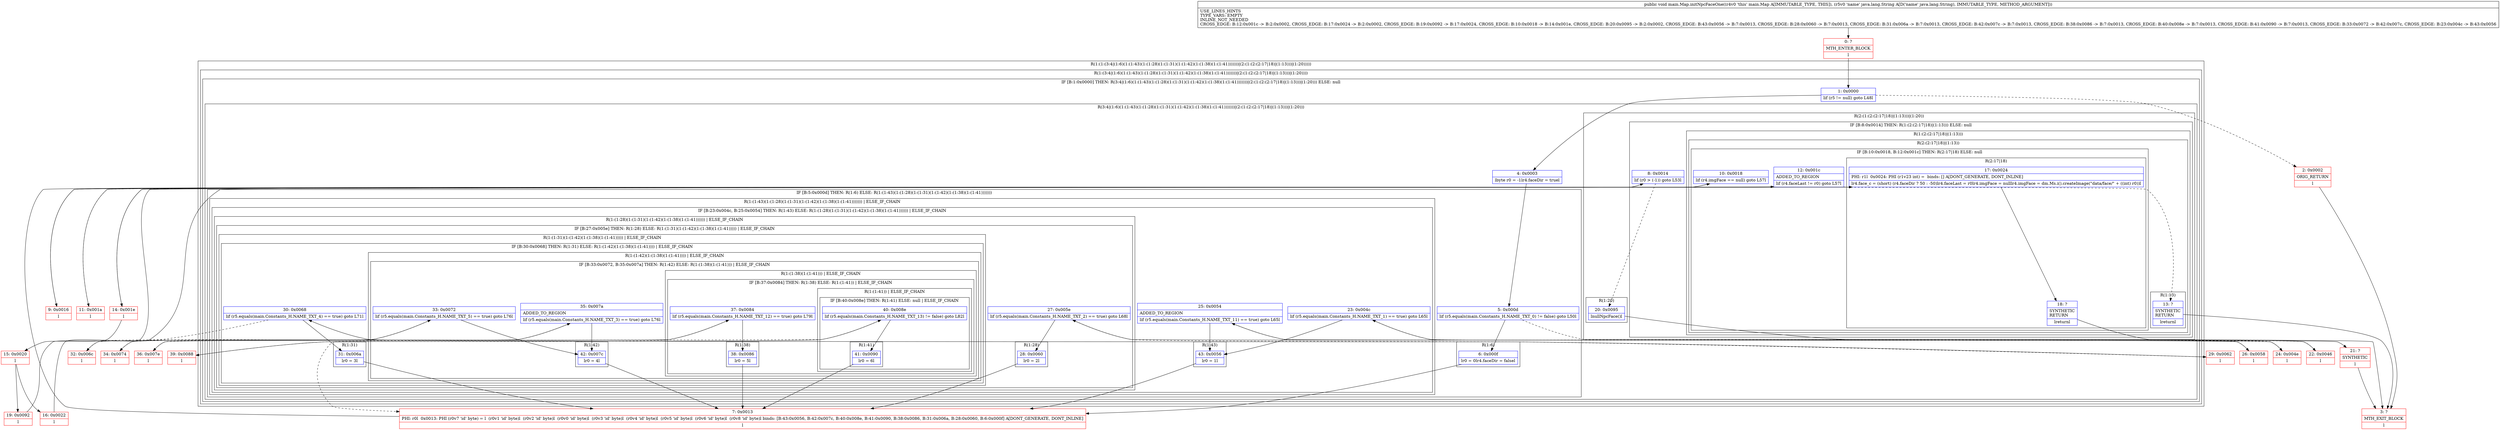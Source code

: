 digraph "CFG formain.Map.initNpcFaceOne(Ljava\/lang\/String;)V" {
subgraph cluster_Region_2119808988 {
label = "R(1:(1:(3:4|(1:6)(1:(1:43)(1:(1:28)(1:(1:31)(1:(1:42)(1:(1:38)(1:(1:41)))))))|(2:(1:(2:(2:17|18)|(1:13)))|(1:20)))))";
node [shape=record,color=blue];
subgraph cluster_Region_123446945 {
label = "R(1:(3:4|(1:6)(1:(1:43)(1:(1:28)(1:(1:31)(1:(1:42)(1:(1:38)(1:(1:41)))))))|(2:(1:(2:(2:17|18)|(1:13)))|(1:20))))";
node [shape=record,color=blue];
subgraph cluster_IfRegion_184680025 {
label = "IF [B:1:0x0000] THEN: R(3:4|(1:6)(1:(1:43)(1:(1:28)(1:(1:31)(1:(1:42)(1:(1:38)(1:(1:41)))))))|(2:(1:(2:(2:17|18)|(1:13)))|(1:20))) ELSE: null";
node [shape=record,color=blue];
Node_1 [shape=record,label="{1\:\ 0x0000|lif (r5 != null) goto L48l}"];
subgraph cluster_Region_729058412 {
label = "R(3:4|(1:6)(1:(1:43)(1:(1:28)(1:(1:31)(1:(1:42)(1:(1:38)(1:(1:41)))))))|(2:(1:(2:(2:17|18)|(1:13)))|(1:20)))";
node [shape=record,color=blue];
Node_4 [shape=record,label="{4\:\ 0x0003|lbyte r0 = \-1lr4.faceDir = truel}"];
subgraph cluster_IfRegion_1264271684 {
label = "IF [B:5:0x000d] THEN: R(1:6) ELSE: R(1:(1:43)(1:(1:28)(1:(1:31)(1:(1:42)(1:(1:38)(1:(1:41)))))))";
node [shape=record,color=blue];
Node_5 [shape=record,label="{5\:\ 0x000d|lif (r5.equals(main.Constants_H.NAME_TXT_0) != false) goto L50l}"];
subgraph cluster_Region_409942393 {
label = "R(1:6)";
node [shape=record,color=blue];
Node_6 [shape=record,label="{6\:\ 0x000f|lr0 = 0lr4.faceDir = falsel}"];
}
subgraph cluster_Region_2022697124 {
label = "R(1:(1:43)(1:(1:28)(1:(1:31)(1:(1:42)(1:(1:38)(1:(1:41))))))) | ELSE_IF_CHAIN\l";
node [shape=record,color=blue];
subgraph cluster_IfRegion_574306234 {
label = "IF [B:23:0x004c, B:25:0x0054] THEN: R(1:43) ELSE: R(1:(1:28)(1:(1:31)(1:(1:42)(1:(1:38)(1:(1:41)))))) | ELSE_IF_CHAIN\l";
node [shape=record,color=blue];
Node_23 [shape=record,label="{23\:\ 0x004c|lif (r5.equals(main.Constants_H.NAME_TXT_1) == true) goto L65l}"];
Node_25 [shape=record,label="{25\:\ 0x0054|ADDED_TO_REGION\l|lif (r5.equals(main.Constants_H.NAME_TXT_11) == true) goto L65l}"];
subgraph cluster_Region_598046570 {
label = "R(1:43)";
node [shape=record,color=blue];
Node_43 [shape=record,label="{43\:\ 0x0056|lr0 = 1l}"];
}
subgraph cluster_Region_650966674 {
label = "R(1:(1:28)(1:(1:31)(1:(1:42)(1:(1:38)(1:(1:41)))))) | ELSE_IF_CHAIN\l";
node [shape=record,color=blue];
subgraph cluster_IfRegion_931971694 {
label = "IF [B:27:0x005e] THEN: R(1:28) ELSE: R(1:(1:31)(1:(1:42)(1:(1:38)(1:(1:41))))) | ELSE_IF_CHAIN\l";
node [shape=record,color=blue];
Node_27 [shape=record,label="{27\:\ 0x005e|lif (r5.equals(main.Constants_H.NAME_TXT_2) == true) goto L68l}"];
subgraph cluster_Region_1483241455 {
label = "R(1:28)";
node [shape=record,color=blue];
Node_28 [shape=record,label="{28\:\ 0x0060|lr0 = 2l}"];
}
subgraph cluster_Region_818005747 {
label = "R(1:(1:31)(1:(1:42)(1:(1:38)(1:(1:41))))) | ELSE_IF_CHAIN\l";
node [shape=record,color=blue];
subgraph cluster_IfRegion_1270657462 {
label = "IF [B:30:0x0068] THEN: R(1:31) ELSE: R(1:(1:42)(1:(1:38)(1:(1:41)))) | ELSE_IF_CHAIN\l";
node [shape=record,color=blue];
Node_30 [shape=record,label="{30\:\ 0x0068|lif (r5.equals(main.Constants_H.NAME_TXT_4) == true) goto L71l}"];
subgraph cluster_Region_1495079335 {
label = "R(1:31)";
node [shape=record,color=blue];
Node_31 [shape=record,label="{31\:\ 0x006a|lr0 = 3l}"];
}
subgraph cluster_Region_176530997 {
label = "R(1:(1:42)(1:(1:38)(1:(1:41)))) | ELSE_IF_CHAIN\l";
node [shape=record,color=blue];
subgraph cluster_IfRegion_1531677369 {
label = "IF [B:33:0x0072, B:35:0x007a] THEN: R(1:42) ELSE: R(1:(1:38)(1:(1:41))) | ELSE_IF_CHAIN\l";
node [shape=record,color=blue];
Node_33 [shape=record,label="{33\:\ 0x0072|lif (r5.equals(main.Constants_H.NAME_TXT_5) == true) goto L76l}"];
Node_35 [shape=record,label="{35\:\ 0x007a|ADDED_TO_REGION\l|lif (r5.equals(main.Constants_H.NAME_TXT_3) == true) goto L76l}"];
subgraph cluster_Region_1601950186 {
label = "R(1:42)";
node [shape=record,color=blue];
Node_42 [shape=record,label="{42\:\ 0x007c|lr0 = 4l}"];
}
subgraph cluster_Region_1694706045 {
label = "R(1:(1:38)(1:(1:41))) | ELSE_IF_CHAIN\l";
node [shape=record,color=blue];
subgraph cluster_IfRegion_1268516202 {
label = "IF [B:37:0x0084] THEN: R(1:38) ELSE: R(1:(1:41)) | ELSE_IF_CHAIN\l";
node [shape=record,color=blue];
Node_37 [shape=record,label="{37\:\ 0x0084|lif (r5.equals(main.Constants_H.NAME_TXT_12) == true) goto L79l}"];
subgraph cluster_Region_1368074971 {
label = "R(1:38)";
node [shape=record,color=blue];
Node_38 [shape=record,label="{38\:\ 0x0086|lr0 = 5l}"];
}
subgraph cluster_Region_1812968994 {
label = "R(1:(1:41)) | ELSE_IF_CHAIN\l";
node [shape=record,color=blue];
subgraph cluster_IfRegion_1796663128 {
label = "IF [B:40:0x008e] THEN: R(1:41) ELSE: null | ELSE_IF_CHAIN\l";
node [shape=record,color=blue];
Node_40 [shape=record,label="{40\:\ 0x008e|lif (r5.equals(main.Constants_H.NAME_TXT_13) != false) goto L82l}"];
subgraph cluster_Region_1578355353 {
label = "R(1:41)";
node [shape=record,color=blue];
Node_41 [shape=record,label="{41\:\ 0x0090|lr0 = 6l}"];
}
}
}
}
}
}
}
}
}
}
}
}
}
}
subgraph cluster_Region_396518278 {
label = "R(2:(1:(2:(2:17|18)|(1:13)))|(1:20))";
node [shape=record,color=blue];
subgraph cluster_IfRegion_280630621 {
label = "IF [B:8:0x0014] THEN: R(1:(2:(2:17|18)|(1:13))) ELSE: null";
node [shape=record,color=blue];
Node_8 [shape=record,label="{8\:\ 0x0014|lif (r0 \> (\-1)) goto L53l}"];
subgraph cluster_Region_1019122509 {
label = "R(1:(2:(2:17|18)|(1:13)))";
node [shape=record,color=blue];
subgraph cluster_Region_756124766 {
label = "R(2:(2:17|18)|(1:13))";
node [shape=record,color=blue];
subgraph cluster_IfRegion_559670988 {
label = "IF [B:10:0x0018, B:12:0x001c] THEN: R(2:17|18) ELSE: null";
node [shape=record,color=blue];
Node_10 [shape=record,label="{10\:\ 0x0018|lif (r4.imgFace == null) goto L57l}"];
Node_12 [shape=record,label="{12\:\ 0x001c|ADDED_TO_REGION\l|lif (r4.faceLast != r0) goto L57l}"];
subgraph cluster_Region_982989319 {
label = "R(2:17|18)";
node [shape=record,color=blue];
Node_17 [shape=record,label="{17\:\ 0x0024|PHI: r1l  0x0024: PHI (r1v23 int) =  binds: [] A[DONT_GENERATE, DONT_INLINE]\l|lr4.face_c = (short) (r4.faceDir ? 50 : \-50)lr4.faceLast = r0lr4.imgFace = nulllr4.imgFace = dm.Ms.i().createImage(\"data\/face\/\" + ((int) r0))l}"];
Node_18 [shape=record,label="{18\:\ ?|SYNTHETIC\lRETURN\l|lreturnl}"];
}
}
subgraph cluster_Region_1910604419 {
label = "R(1:13)";
node [shape=record,color=blue];
Node_13 [shape=record,label="{13\:\ ?|SYNTHETIC\lRETURN\l|lreturnl}"];
}
}
}
}
subgraph cluster_Region_1977315690 {
label = "R(1:20)";
node [shape=record,color=blue];
Node_20 [shape=record,label="{20\:\ 0x0095|lnullNpcFace()l}"];
}
}
}
}
}
}
Node_0 [shape=record,color=red,label="{0\:\ ?|MTH_ENTER_BLOCK\l|l}"];
Node_2 [shape=record,color=red,label="{2\:\ 0x0002|ORIG_RETURN\l|l}"];
Node_3 [shape=record,color=red,label="{3\:\ ?|MTH_EXIT_BLOCK\l|l}"];
Node_7 [shape=record,color=red,label="{7\:\ 0x0013|PHI: r0l  0x0013: PHI (r0v7 'id' byte) = l  (r0v1 'id' byte)l  (r0v2 'id' byte)l  (r0v0 'id' byte)l  (r0v3 'id' byte)l  (r0v4 'id' byte)l  (r0v5 'id' byte)l  (r0v6 'id' byte)l  (r0v8 'id' byte)l binds: [B:43:0x0056, B:42:0x007c, B:40:0x008e, B:41:0x0090, B:38:0x0086, B:31:0x006a, B:28:0x0060, B:6:0x000f] A[DONT_GENERATE, DONT_INLINE]\l|l}"];
Node_9 [shape=record,color=red,label="{9\:\ 0x0016|l}"];
Node_11 [shape=record,color=red,label="{11\:\ 0x001a|l}"];
Node_14 [shape=record,color=red,label="{14\:\ 0x001e|l}"];
Node_15 [shape=record,color=red,label="{15\:\ 0x0020|l}"];
Node_16 [shape=record,color=red,label="{16\:\ 0x0022|l}"];
Node_19 [shape=record,color=red,label="{19\:\ 0x0092|l}"];
Node_21 [shape=record,color=red,label="{21\:\ ?|SYNTHETIC\l|l}"];
Node_22 [shape=record,color=red,label="{22\:\ 0x0046|l}"];
Node_24 [shape=record,color=red,label="{24\:\ 0x004e|l}"];
Node_26 [shape=record,color=red,label="{26\:\ 0x0058|l}"];
Node_29 [shape=record,color=red,label="{29\:\ 0x0062|l}"];
Node_32 [shape=record,color=red,label="{32\:\ 0x006c|l}"];
Node_34 [shape=record,color=red,label="{34\:\ 0x0074|l}"];
Node_36 [shape=record,color=red,label="{36\:\ 0x007e|l}"];
Node_39 [shape=record,color=red,label="{39\:\ 0x0088|l}"];
MethodNode[shape=record,label="{public void main.Map.initNpcFaceOne((r4v0 'this' main.Map A[IMMUTABLE_TYPE, THIS]), (r5v0 'name' java.lang.String A[D('name' java.lang.String), IMMUTABLE_TYPE, METHOD_ARGUMENT]))  | USE_LINES_HINTS\lTYPE_VARS: EMPTY\lINLINE_NOT_NEEDED\lCROSS_EDGE: B:12:0x001c \-\> B:2:0x0002, CROSS_EDGE: B:17:0x0024 \-\> B:2:0x0002, CROSS_EDGE: B:19:0x0092 \-\> B:17:0x0024, CROSS_EDGE: B:10:0x0018 \-\> B:14:0x001e, CROSS_EDGE: B:20:0x0095 \-\> B:2:0x0002, CROSS_EDGE: B:43:0x0056 \-\> B:7:0x0013, CROSS_EDGE: B:28:0x0060 \-\> B:7:0x0013, CROSS_EDGE: B:31:0x006a \-\> B:7:0x0013, CROSS_EDGE: B:42:0x007c \-\> B:7:0x0013, CROSS_EDGE: B:38:0x0086 \-\> B:7:0x0013, CROSS_EDGE: B:40:0x008e \-\> B:7:0x0013, CROSS_EDGE: B:41:0x0090 \-\> B:7:0x0013, CROSS_EDGE: B:33:0x0072 \-\> B:42:0x007c, CROSS_EDGE: B:23:0x004c \-\> B:43:0x0056\l}"];
MethodNode -> Node_0;
Node_1 -> Node_2[style=dashed];
Node_1 -> Node_4;
Node_4 -> Node_5;
Node_5 -> Node_6;
Node_5 -> Node_22[style=dashed];
Node_6 -> Node_7;
Node_23 -> Node_24[style=dashed];
Node_23 -> Node_43;
Node_25 -> Node_43;
Node_25 -> Node_26[style=dashed];
Node_43 -> Node_7;
Node_27 -> Node_28;
Node_27 -> Node_29[style=dashed];
Node_28 -> Node_7;
Node_30 -> Node_31;
Node_30 -> Node_32[style=dashed];
Node_31 -> Node_7;
Node_33 -> Node_34[style=dashed];
Node_33 -> Node_42;
Node_35 -> Node_42;
Node_35 -> Node_36[style=dashed];
Node_42 -> Node_7;
Node_37 -> Node_38;
Node_37 -> Node_39[style=dashed];
Node_38 -> Node_7;
Node_40 -> Node_7[style=dashed];
Node_40 -> Node_41;
Node_41 -> Node_7;
Node_8 -> Node_9;
Node_8 -> Node_20[style=dashed];
Node_10 -> Node_11[style=dashed];
Node_10 -> Node_14;
Node_12 -> Node_14;
Node_12 -> Node_13[style=dashed];
Node_17 -> Node_18;
Node_18 -> Node_3;
Node_13 -> Node_3;
Node_20 -> Node_21;
Node_0 -> Node_1;
Node_2 -> Node_3;
Node_7 -> Node_8;
Node_9 -> Node_10;
Node_11 -> Node_12;
Node_14 -> Node_15;
Node_15 -> Node_16;
Node_15 -> Node_19;
Node_16 -> Node_17;
Node_19 -> Node_17;
Node_21 -> Node_3;
Node_22 -> Node_23;
Node_24 -> Node_25;
Node_26 -> Node_27;
Node_29 -> Node_30;
Node_32 -> Node_33;
Node_34 -> Node_35;
Node_36 -> Node_37;
Node_39 -> Node_40;
}

